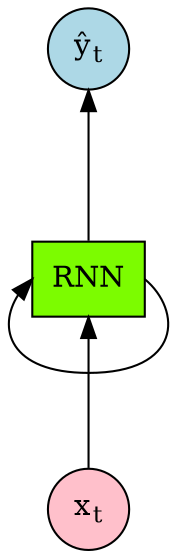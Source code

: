 digraph recurrent {
    graph [dpi=300]
    rankdir="BT"
    input [label=<x<sub>t</sub>>, shape="circle", style="filled", fillcolor="pink"]
    output [label=<ŷ<sub>t</sub>>, shape="circle", style="filled", fillcolor="lightblue"]
    rnn [label="RNN", shape="rectangle", style="filled", fillcolor="lawngreen"]

    input -> rnn [minlen=2]
    rnn:e -> rnn:w [constraint="true"]
    rnn -> output [minlen=2]
}
